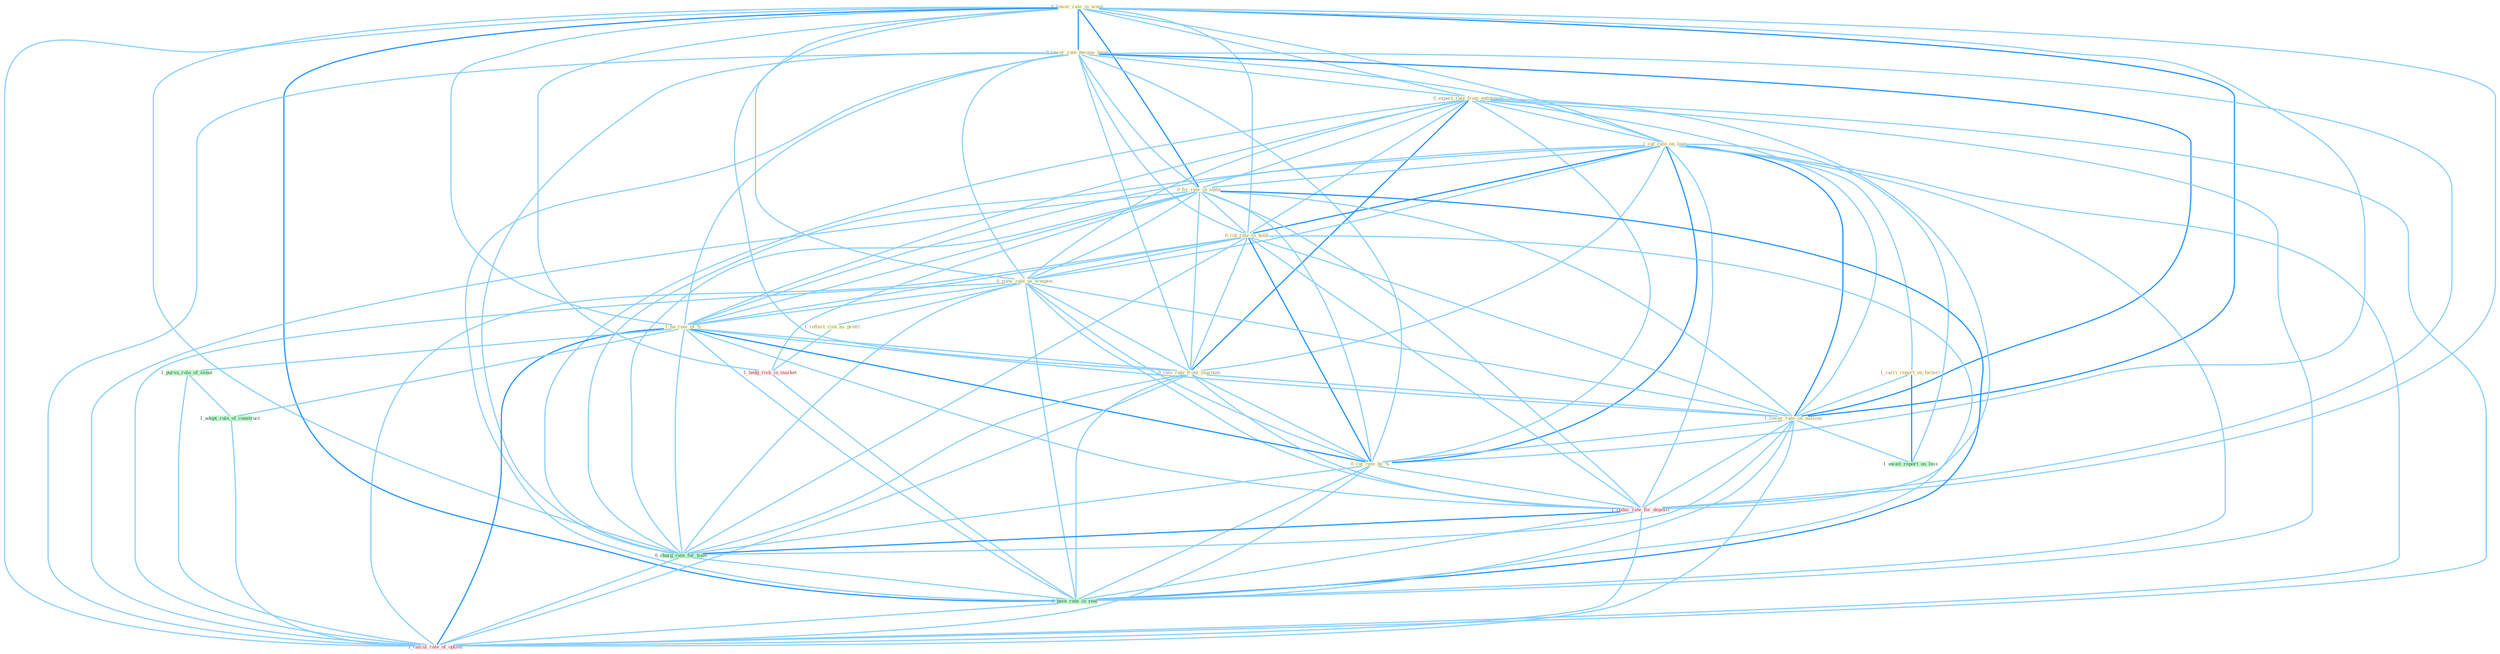 Graph G{ 
    node
    [shape=polygon,style=filled,width=.5,height=.06,color="#BDFCC9",fixedsize=true,fontsize=4,
    fontcolor="#2f4f4f"];
    {node
    [color="#ffffe0", fontcolor="#8b7d6b"] "0_lower_rate_in_week " "0_lower_rate_becaus_level " "0_expect_rate_from_entitynam " "1_cut_rate_on_loan " "0_fix_rate_in_state " "0_cut_rate_to_hold " "0_view_rate_as_weapon " "1_reflect_risk_as_profil " "1_ha_rate_of_% " "1_carri_report_on_factori " "0_rais_rate_from_yearnum " "1_lower_rate_on_million " "0_cut_rate_by_% "}
{node [color="#fff0f5", fontcolor="#b22222"] "1_reduc_rate_for_deposit " "1_hedg_risk_in_market " "1_calcul_rate_of_option "}
edge [color="#B0E2FF"];

	"0_lower_rate_in_week " -- "0_lower_rate_becaus_level " [w="2", color="#1e90ff" , len=0.8];
	"0_lower_rate_in_week " -- "0_expect_rate_from_entitynam " [w="1", color="#87cefa" ];
	"0_lower_rate_in_week " -- "1_cut_rate_on_loan " [w="1", color="#87cefa" ];
	"0_lower_rate_in_week " -- "0_fix_rate_in_state " [w="2", color="#1e90ff" , len=0.8];
	"0_lower_rate_in_week " -- "0_cut_rate_to_hold " [w="1", color="#87cefa" ];
	"0_lower_rate_in_week " -- "0_view_rate_as_weapon " [w="1", color="#87cefa" ];
	"0_lower_rate_in_week " -- "1_ha_rate_of_% " [w="1", color="#87cefa" ];
	"0_lower_rate_in_week " -- "0_rais_rate_from_yearnum " [w="1", color="#87cefa" ];
	"0_lower_rate_in_week " -- "1_lower_rate_on_million " [w="2", color="#1e90ff" , len=0.8];
	"0_lower_rate_in_week " -- "0_cut_rate_by_% " [w="1", color="#87cefa" ];
	"0_lower_rate_in_week " -- "1_reduc_rate_for_deposit " [w="1", color="#87cefa" ];
	"0_lower_rate_in_week " -- "0_charg_rate_for_time " [w="1", color="#87cefa" ];
	"0_lower_rate_in_week " -- "1_hedg_risk_in_market " [w="1", color="#87cefa" ];
	"0_lower_rate_in_week " -- "0_have_rate_in_year " [w="2", color="#1e90ff" , len=0.8];
	"0_lower_rate_in_week " -- "1_calcul_rate_of_option " [w="1", color="#87cefa" ];
	"0_lower_rate_becaus_level " -- "0_expect_rate_from_entitynam " [w="1", color="#87cefa" ];
	"0_lower_rate_becaus_level " -- "1_cut_rate_on_loan " [w="1", color="#87cefa" ];
	"0_lower_rate_becaus_level " -- "0_fix_rate_in_state " [w="1", color="#87cefa" ];
	"0_lower_rate_becaus_level " -- "0_cut_rate_to_hold " [w="1", color="#87cefa" ];
	"0_lower_rate_becaus_level " -- "0_view_rate_as_weapon " [w="1", color="#87cefa" ];
	"0_lower_rate_becaus_level " -- "1_ha_rate_of_% " [w="1", color="#87cefa" ];
	"0_lower_rate_becaus_level " -- "0_rais_rate_from_yearnum " [w="1", color="#87cefa" ];
	"0_lower_rate_becaus_level " -- "1_lower_rate_on_million " [w="2", color="#1e90ff" , len=0.8];
	"0_lower_rate_becaus_level " -- "0_cut_rate_by_% " [w="1", color="#87cefa" ];
	"0_lower_rate_becaus_level " -- "1_reduc_rate_for_deposit " [w="1", color="#87cefa" ];
	"0_lower_rate_becaus_level " -- "0_charg_rate_for_time " [w="1", color="#87cefa" ];
	"0_lower_rate_becaus_level " -- "0_have_rate_in_year " [w="1", color="#87cefa" ];
	"0_lower_rate_becaus_level " -- "1_calcul_rate_of_option " [w="1", color="#87cefa" ];
	"0_expect_rate_from_entitynam " -- "1_cut_rate_on_loan " [w="1", color="#87cefa" ];
	"0_expect_rate_from_entitynam " -- "0_fix_rate_in_state " [w="1", color="#87cefa" ];
	"0_expect_rate_from_entitynam " -- "0_cut_rate_to_hold " [w="1", color="#87cefa" ];
	"0_expect_rate_from_entitynam " -- "0_view_rate_as_weapon " [w="1", color="#87cefa" ];
	"0_expect_rate_from_entitynam " -- "1_ha_rate_of_% " [w="1", color="#87cefa" ];
	"0_expect_rate_from_entitynam " -- "0_rais_rate_from_yearnum " [w="2", color="#1e90ff" , len=0.8];
	"0_expect_rate_from_entitynam " -- "1_lower_rate_on_million " [w="1", color="#87cefa" ];
	"0_expect_rate_from_entitynam " -- "0_cut_rate_by_% " [w="1", color="#87cefa" ];
	"0_expect_rate_from_entitynam " -- "1_reduc_rate_for_deposit " [w="1", color="#87cefa" ];
	"0_expect_rate_from_entitynam " -- "0_charg_rate_for_time " [w="1", color="#87cefa" ];
	"0_expect_rate_from_entitynam " -- "0_have_rate_in_year " [w="1", color="#87cefa" ];
	"0_expect_rate_from_entitynam " -- "1_calcul_rate_of_option " [w="1", color="#87cefa" ];
	"1_cut_rate_on_loan " -- "0_fix_rate_in_state " [w="1", color="#87cefa" ];
	"1_cut_rate_on_loan " -- "0_cut_rate_to_hold " [w="2", color="#1e90ff" , len=0.8];
	"1_cut_rate_on_loan " -- "0_view_rate_as_weapon " [w="1", color="#87cefa" ];
	"1_cut_rate_on_loan " -- "1_ha_rate_of_% " [w="1", color="#87cefa" ];
	"1_cut_rate_on_loan " -- "1_carri_report_on_factori " [w="1", color="#87cefa" ];
	"1_cut_rate_on_loan " -- "0_rais_rate_from_yearnum " [w="1", color="#87cefa" ];
	"1_cut_rate_on_loan " -- "1_lower_rate_on_million " [w="2", color="#1e90ff" , len=0.8];
	"1_cut_rate_on_loan " -- "0_cut_rate_by_% " [w="2", color="#1e90ff" , len=0.8];
	"1_cut_rate_on_loan " -- "1_await_report_on_loss " [w="1", color="#87cefa" ];
	"1_cut_rate_on_loan " -- "1_reduc_rate_for_deposit " [w="1", color="#87cefa" ];
	"1_cut_rate_on_loan " -- "0_charg_rate_for_time " [w="1", color="#87cefa" ];
	"1_cut_rate_on_loan " -- "0_have_rate_in_year " [w="1", color="#87cefa" ];
	"1_cut_rate_on_loan " -- "1_calcul_rate_of_option " [w="1", color="#87cefa" ];
	"0_fix_rate_in_state " -- "0_cut_rate_to_hold " [w="1", color="#87cefa" ];
	"0_fix_rate_in_state " -- "0_view_rate_as_weapon " [w="1", color="#87cefa" ];
	"0_fix_rate_in_state " -- "1_ha_rate_of_% " [w="1", color="#87cefa" ];
	"0_fix_rate_in_state " -- "0_rais_rate_from_yearnum " [w="1", color="#87cefa" ];
	"0_fix_rate_in_state " -- "1_lower_rate_on_million " [w="1", color="#87cefa" ];
	"0_fix_rate_in_state " -- "0_cut_rate_by_% " [w="1", color="#87cefa" ];
	"0_fix_rate_in_state " -- "1_reduc_rate_for_deposit " [w="1", color="#87cefa" ];
	"0_fix_rate_in_state " -- "0_charg_rate_for_time " [w="1", color="#87cefa" ];
	"0_fix_rate_in_state " -- "1_hedg_risk_in_market " [w="1", color="#87cefa" ];
	"0_fix_rate_in_state " -- "0_have_rate_in_year " [w="2", color="#1e90ff" , len=0.8];
	"0_fix_rate_in_state " -- "1_calcul_rate_of_option " [w="1", color="#87cefa" ];
	"0_cut_rate_to_hold " -- "0_view_rate_as_weapon " [w="1", color="#87cefa" ];
	"0_cut_rate_to_hold " -- "1_ha_rate_of_% " [w="1", color="#87cefa" ];
	"0_cut_rate_to_hold " -- "0_rais_rate_from_yearnum " [w="1", color="#87cefa" ];
	"0_cut_rate_to_hold " -- "1_lower_rate_on_million " [w="1", color="#87cefa" ];
	"0_cut_rate_to_hold " -- "0_cut_rate_by_% " [w="2", color="#1e90ff" , len=0.8];
	"0_cut_rate_to_hold " -- "1_reduc_rate_for_deposit " [w="1", color="#87cefa" ];
	"0_cut_rate_to_hold " -- "0_charg_rate_for_time " [w="1", color="#87cefa" ];
	"0_cut_rate_to_hold " -- "0_have_rate_in_year " [w="1", color="#87cefa" ];
	"0_cut_rate_to_hold " -- "1_calcul_rate_of_option " [w="1", color="#87cefa" ];
	"0_view_rate_as_weapon " -- "1_reflect_risk_as_profil " [w="1", color="#87cefa" ];
	"0_view_rate_as_weapon " -- "1_ha_rate_of_% " [w="1", color="#87cefa" ];
	"0_view_rate_as_weapon " -- "0_rais_rate_from_yearnum " [w="1", color="#87cefa" ];
	"0_view_rate_as_weapon " -- "1_lower_rate_on_million " [w="1", color="#87cefa" ];
	"0_view_rate_as_weapon " -- "0_cut_rate_by_% " [w="1", color="#87cefa" ];
	"0_view_rate_as_weapon " -- "1_reduc_rate_for_deposit " [w="1", color="#87cefa" ];
	"0_view_rate_as_weapon " -- "0_charg_rate_for_time " [w="1", color="#87cefa" ];
	"0_view_rate_as_weapon " -- "0_have_rate_in_year " [w="1", color="#87cefa" ];
	"0_view_rate_as_weapon " -- "1_calcul_rate_of_option " [w="1", color="#87cefa" ];
	"1_reflect_risk_as_profil " -- "1_hedg_risk_in_market " [w="1", color="#87cefa" ];
	"1_ha_rate_of_% " -- "0_rais_rate_from_yearnum " [w="1", color="#87cefa" ];
	"1_ha_rate_of_% " -- "1_lower_rate_on_million " [w="1", color="#87cefa" ];
	"1_ha_rate_of_% " -- "0_cut_rate_by_% " [w="2", color="#1e90ff" , len=0.8];
	"1_ha_rate_of_% " -- "1_pursu_role_of_senat " [w="1", color="#87cefa" ];
	"1_ha_rate_of_% " -- "1_reduc_rate_for_deposit " [w="1", color="#87cefa" ];
	"1_ha_rate_of_% " -- "0_charg_rate_for_time " [w="1", color="#87cefa" ];
	"1_ha_rate_of_% " -- "1_adopt_rule_of_construct " [w="1", color="#87cefa" ];
	"1_ha_rate_of_% " -- "0_have_rate_in_year " [w="1", color="#87cefa" ];
	"1_ha_rate_of_% " -- "1_calcul_rate_of_option " [w="2", color="#1e90ff" , len=0.8];
	"1_carri_report_on_factori " -- "1_lower_rate_on_million " [w="1", color="#87cefa" ];
	"1_carri_report_on_factori " -- "1_await_report_on_loss " [w="2", color="#1e90ff" , len=0.8];
	"0_rais_rate_from_yearnum " -- "1_lower_rate_on_million " [w="1", color="#87cefa" ];
	"0_rais_rate_from_yearnum " -- "0_cut_rate_by_% " [w="1", color="#87cefa" ];
	"0_rais_rate_from_yearnum " -- "1_reduc_rate_for_deposit " [w="1", color="#87cefa" ];
	"0_rais_rate_from_yearnum " -- "0_charg_rate_for_time " [w="1", color="#87cefa" ];
	"0_rais_rate_from_yearnum " -- "0_have_rate_in_year " [w="1", color="#87cefa" ];
	"0_rais_rate_from_yearnum " -- "1_calcul_rate_of_option " [w="1", color="#87cefa" ];
	"1_lower_rate_on_million " -- "0_cut_rate_by_% " [w="1", color="#87cefa" ];
	"1_lower_rate_on_million " -- "1_await_report_on_loss " [w="1", color="#87cefa" ];
	"1_lower_rate_on_million " -- "1_reduc_rate_for_deposit " [w="1", color="#87cefa" ];
	"1_lower_rate_on_million " -- "0_charg_rate_for_time " [w="1", color="#87cefa" ];
	"1_lower_rate_on_million " -- "0_have_rate_in_year " [w="1", color="#87cefa" ];
	"1_lower_rate_on_million " -- "1_calcul_rate_of_option " [w="1", color="#87cefa" ];
	"0_cut_rate_by_% " -- "1_reduc_rate_for_deposit " [w="1", color="#87cefa" ];
	"0_cut_rate_by_% " -- "0_charg_rate_for_time " [w="1", color="#87cefa" ];
	"0_cut_rate_by_% " -- "0_have_rate_in_year " [w="1", color="#87cefa" ];
	"0_cut_rate_by_% " -- "1_calcul_rate_of_option " [w="1", color="#87cefa" ];
	"1_pursu_role_of_senat " -- "1_adopt_rule_of_construct " [w="1", color="#87cefa" ];
	"1_pursu_role_of_senat " -- "1_calcul_rate_of_option " [w="1", color="#87cefa" ];
	"1_reduc_rate_for_deposit " -- "0_charg_rate_for_time " [w="2", color="#1e90ff" , len=0.8];
	"1_reduc_rate_for_deposit " -- "0_have_rate_in_year " [w="1", color="#87cefa" ];
	"1_reduc_rate_for_deposit " -- "1_calcul_rate_of_option " [w="1", color="#87cefa" ];
	"0_charg_rate_for_time " -- "0_have_rate_in_year " [w="1", color="#87cefa" ];
	"0_charg_rate_for_time " -- "1_calcul_rate_of_option " [w="1", color="#87cefa" ];
	"1_adopt_rule_of_construct " -- "1_calcul_rate_of_option " [w="1", color="#87cefa" ];
	"1_hedg_risk_in_market " -- "0_have_rate_in_year " [w="1", color="#87cefa" ];
	"0_have_rate_in_year " -- "1_calcul_rate_of_option " [w="1", color="#87cefa" ];
}